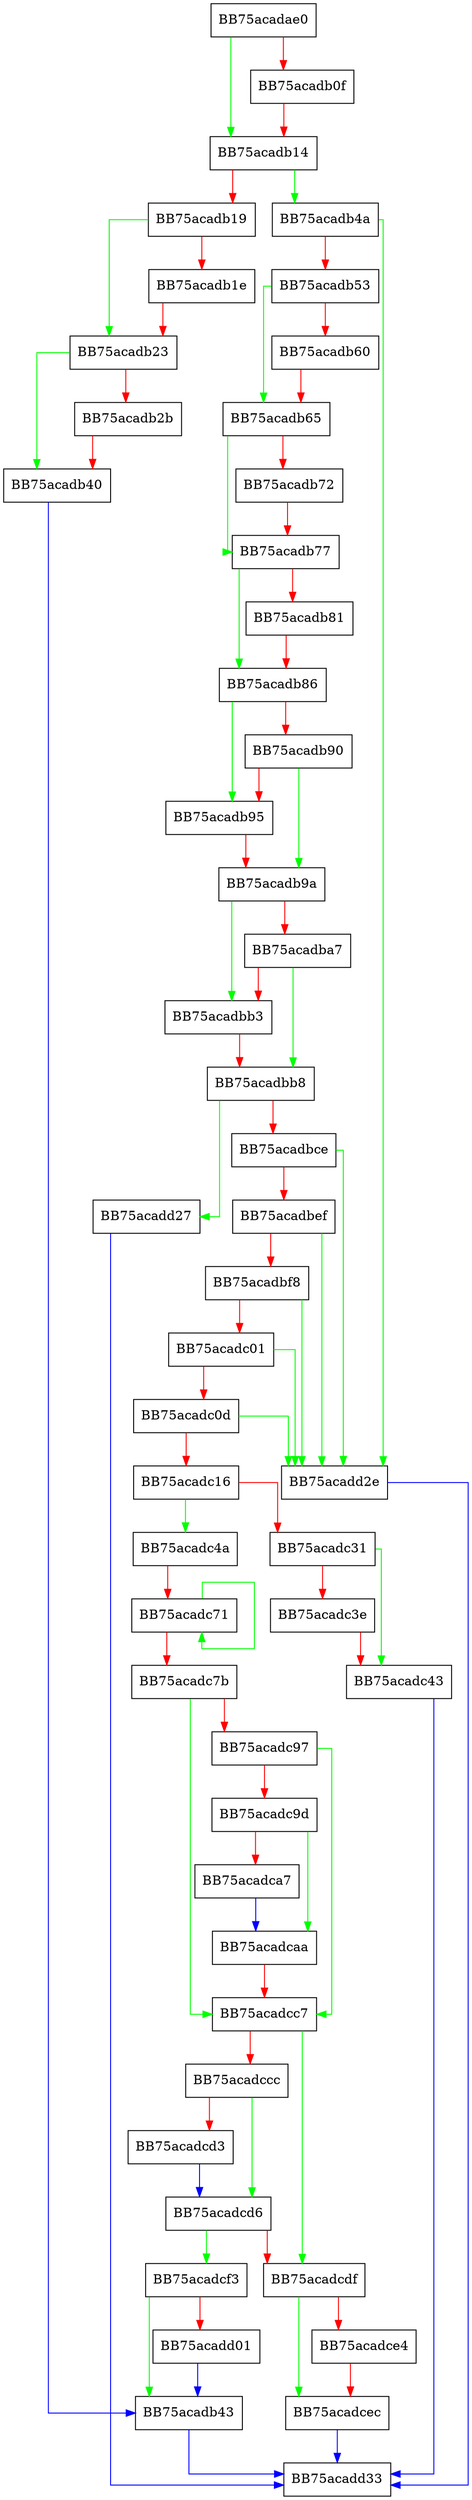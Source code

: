 digraph ExtractorAsSystemFile {
  node [shape="box"];
  graph [splines=ortho];
  BB75acadae0 -> BB75acadb14 [color="green"];
  BB75acadae0 -> BB75acadb0f [color="red"];
  BB75acadb0f -> BB75acadb14 [color="red"];
  BB75acadb14 -> BB75acadb4a [color="green"];
  BB75acadb14 -> BB75acadb19 [color="red"];
  BB75acadb19 -> BB75acadb23 [color="green"];
  BB75acadb19 -> BB75acadb1e [color="red"];
  BB75acadb1e -> BB75acadb23 [color="red"];
  BB75acadb23 -> BB75acadb40 [color="green"];
  BB75acadb23 -> BB75acadb2b [color="red"];
  BB75acadb2b -> BB75acadb40 [color="red"];
  BB75acadb40 -> BB75acadb43 [color="blue"];
  BB75acadb43 -> BB75acadd33 [color="blue"];
  BB75acadb4a -> BB75acadd2e [color="green"];
  BB75acadb4a -> BB75acadb53 [color="red"];
  BB75acadb53 -> BB75acadb65 [color="green"];
  BB75acadb53 -> BB75acadb60 [color="red"];
  BB75acadb60 -> BB75acadb65 [color="red"];
  BB75acadb65 -> BB75acadb77 [color="green"];
  BB75acadb65 -> BB75acadb72 [color="red"];
  BB75acadb72 -> BB75acadb77 [color="red"];
  BB75acadb77 -> BB75acadb86 [color="green"];
  BB75acadb77 -> BB75acadb81 [color="red"];
  BB75acadb81 -> BB75acadb86 [color="red"];
  BB75acadb86 -> BB75acadb95 [color="green"];
  BB75acadb86 -> BB75acadb90 [color="red"];
  BB75acadb90 -> BB75acadb9a [color="green"];
  BB75acadb90 -> BB75acadb95 [color="red"];
  BB75acadb95 -> BB75acadb9a [color="red"];
  BB75acadb9a -> BB75acadbb3 [color="green"];
  BB75acadb9a -> BB75acadba7 [color="red"];
  BB75acadba7 -> BB75acadbb8 [color="green"];
  BB75acadba7 -> BB75acadbb3 [color="red"];
  BB75acadbb3 -> BB75acadbb8 [color="red"];
  BB75acadbb8 -> BB75acadd27 [color="green"];
  BB75acadbb8 -> BB75acadbce [color="red"];
  BB75acadbce -> BB75acadd2e [color="green"];
  BB75acadbce -> BB75acadbef [color="red"];
  BB75acadbef -> BB75acadd2e [color="green"];
  BB75acadbef -> BB75acadbf8 [color="red"];
  BB75acadbf8 -> BB75acadd2e [color="green"];
  BB75acadbf8 -> BB75acadc01 [color="red"];
  BB75acadc01 -> BB75acadd2e [color="green"];
  BB75acadc01 -> BB75acadc0d [color="red"];
  BB75acadc0d -> BB75acadd2e [color="green"];
  BB75acadc0d -> BB75acadc16 [color="red"];
  BB75acadc16 -> BB75acadc4a [color="green"];
  BB75acadc16 -> BB75acadc31 [color="red"];
  BB75acadc31 -> BB75acadc43 [color="green"];
  BB75acadc31 -> BB75acadc3e [color="red"];
  BB75acadc3e -> BB75acadc43 [color="red"];
  BB75acadc43 -> BB75acadd33 [color="blue"];
  BB75acadc4a -> BB75acadc71 [color="red"];
  BB75acadc71 -> BB75acadc71 [color="green"];
  BB75acadc71 -> BB75acadc7b [color="red"];
  BB75acadc7b -> BB75acadcc7 [color="green"];
  BB75acadc7b -> BB75acadc97 [color="red"];
  BB75acadc97 -> BB75acadcc7 [color="green"];
  BB75acadc97 -> BB75acadc9d [color="red"];
  BB75acadc9d -> BB75acadcaa [color="green"];
  BB75acadc9d -> BB75acadca7 [color="red"];
  BB75acadca7 -> BB75acadcaa [color="blue"];
  BB75acadcaa -> BB75acadcc7 [color="red"];
  BB75acadcc7 -> BB75acadcdf [color="green"];
  BB75acadcc7 -> BB75acadccc [color="red"];
  BB75acadccc -> BB75acadcd6 [color="green"];
  BB75acadccc -> BB75acadcd3 [color="red"];
  BB75acadcd3 -> BB75acadcd6 [color="blue"];
  BB75acadcd6 -> BB75acadcf3 [color="green"];
  BB75acadcd6 -> BB75acadcdf [color="red"];
  BB75acadcdf -> BB75acadcec [color="green"];
  BB75acadcdf -> BB75acadce4 [color="red"];
  BB75acadce4 -> BB75acadcec [color="red"];
  BB75acadcec -> BB75acadd33 [color="blue"];
  BB75acadcf3 -> BB75acadb43 [color="green"];
  BB75acadcf3 -> BB75acadd01 [color="red"];
  BB75acadd01 -> BB75acadb43 [color="blue"];
  BB75acadd27 -> BB75acadd33 [color="blue"];
  BB75acadd2e -> BB75acadd33 [color="blue"];
}
